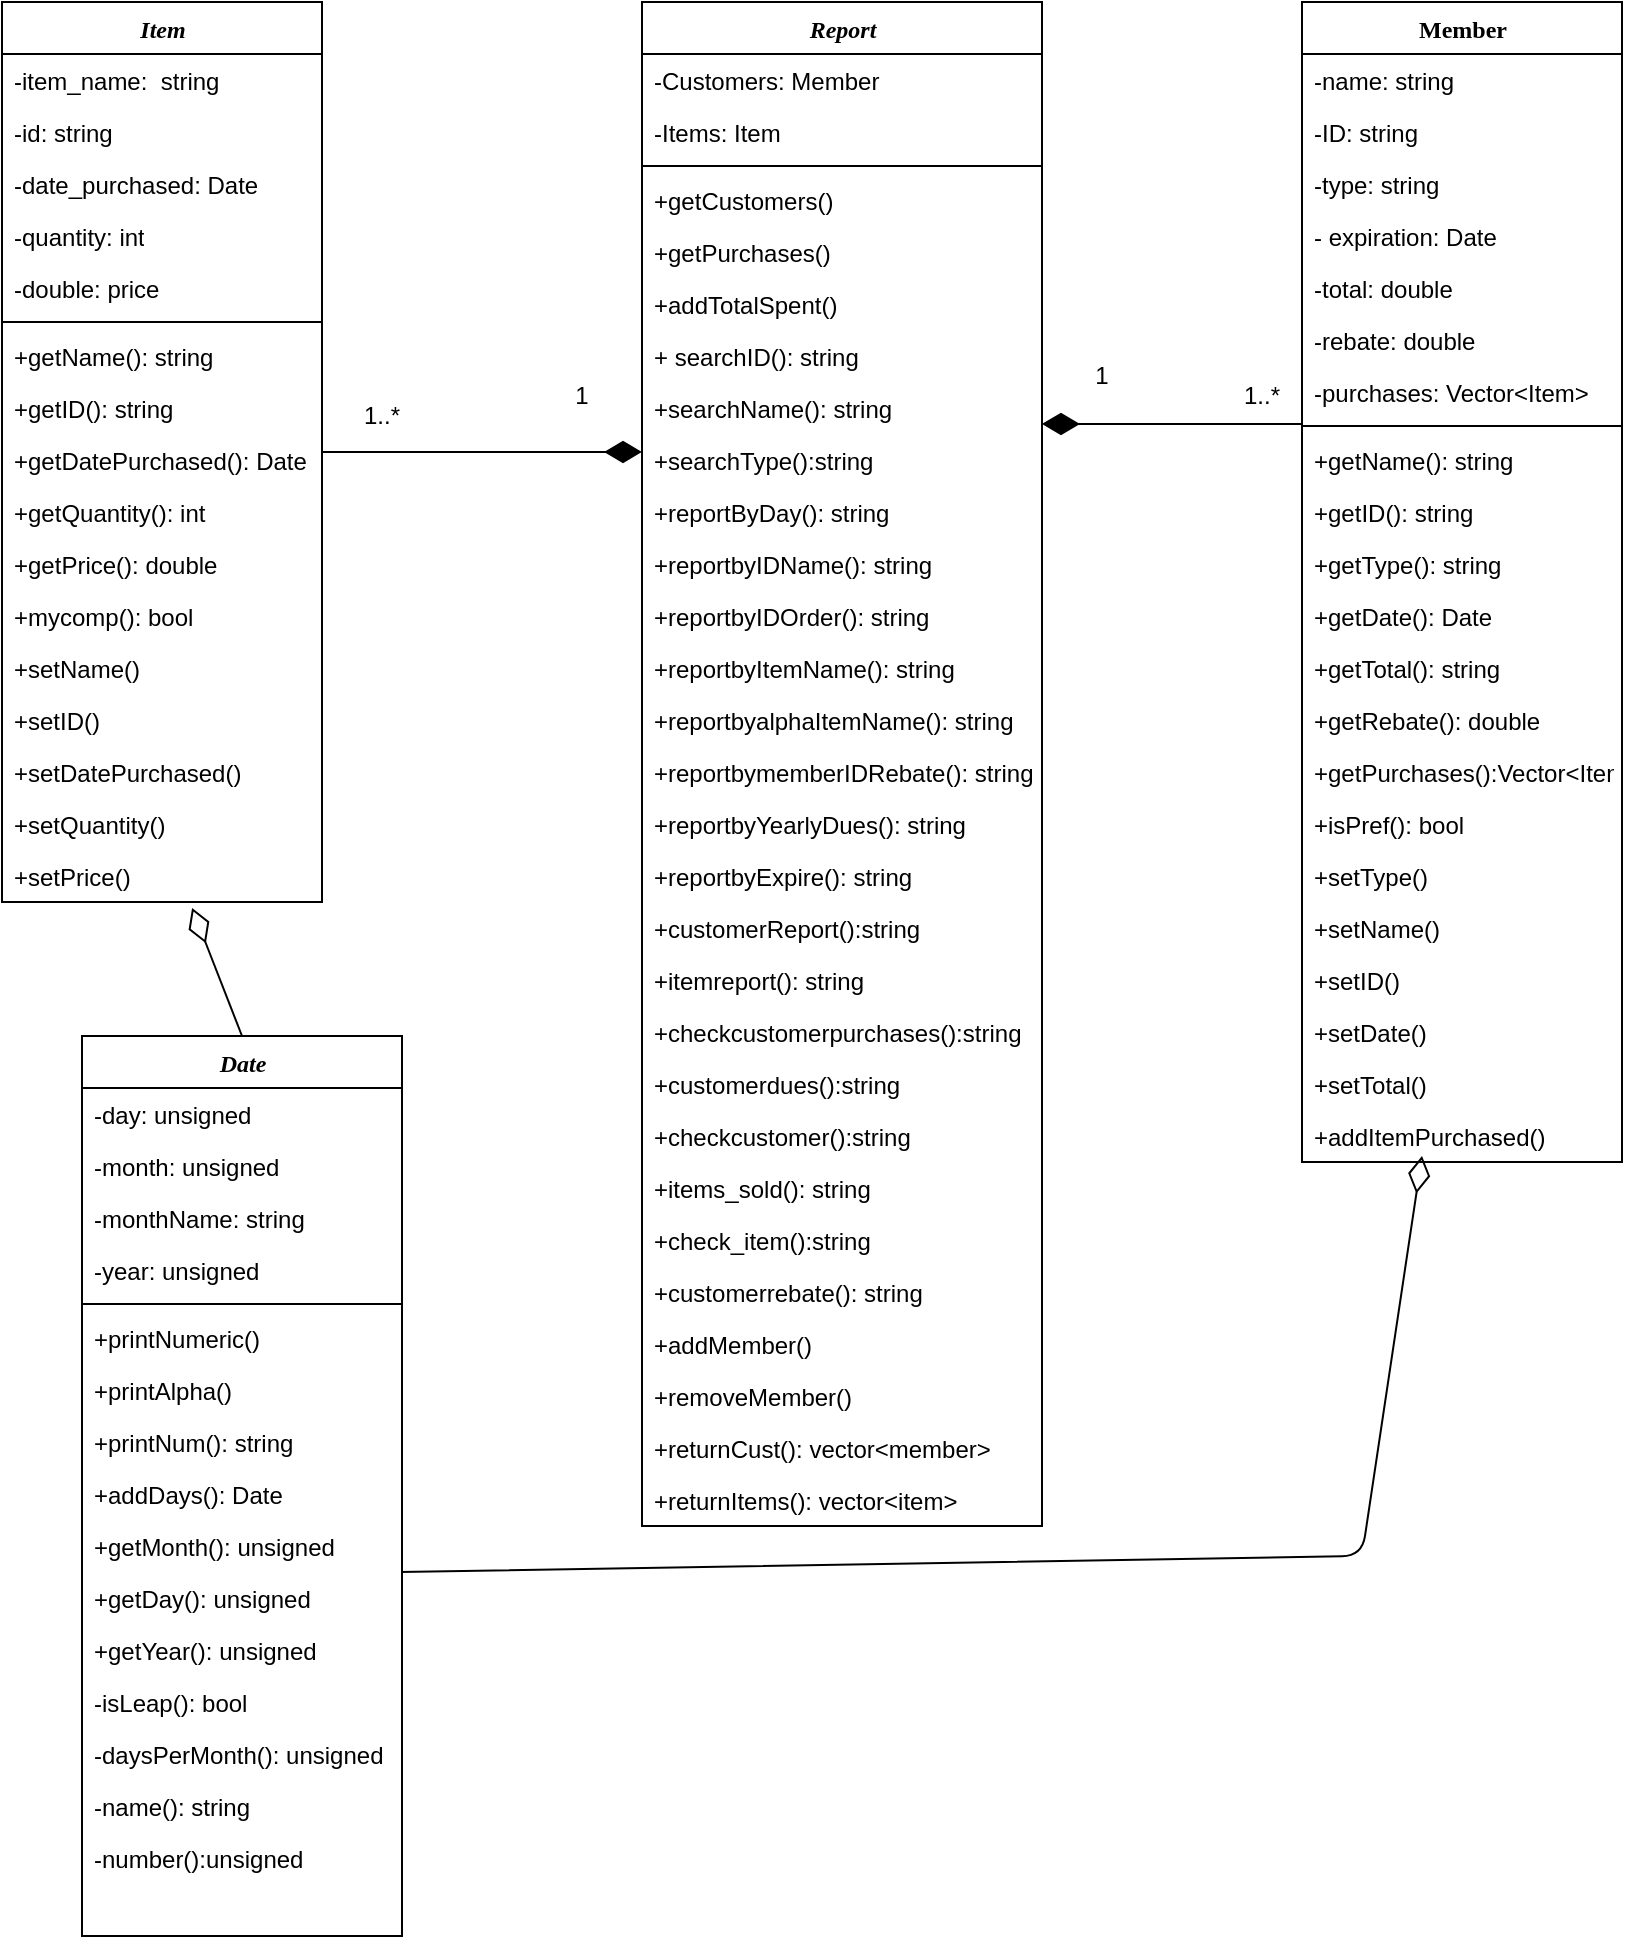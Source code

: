 <mxfile version="12.1.3" type="github" pages="1">
  <diagram name="Page-1" id="9f46799a-70d6-7492-0946-bef42562c5a5">
    <mxGraphModel dx="1024" dy="561" grid="1" gridSize="10" guides="1" tooltips="1" connect="1" arrows="1" fold="1" page="1" pageScale="1" pageWidth="1100" pageHeight="850" background="#ffffff" math="0" shadow="0">
      <root>
        <mxCell id="0"/>
        <mxCell id="1" parent="0"/>
        <mxCell id="78961159f06e98e8-17" value="&lt;i&gt;Item&lt;/i&gt;" style="swimlane;html=1;fontStyle=1;align=center;verticalAlign=top;childLayout=stackLayout;horizontal=1;startSize=26;horizontalStack=0;resizeParent=1;resizeLast=0;collapsible=1;marginBottom=0;swimlaneFillColor=#ffffff;rounded=0;shadow=0;comic=0;labelBackgroundColor=none;strokeColor=#000000;strokeWidth=1;fillColor=none;fontFamily=Verdana;fontSize=12;fontColor=#000000;" parent="1" vertex="1">
          <mxGeometry x="90" y="83" width="160" height="450" as="geometry"/>
        </mxCell>
        <mxCell id="78961159f06e98e8-21" value="-item_name:&amp;nbsp; string" style="text;html=1;strokeColor=none;fillColor=none;align=left;verticalAlign=top;spacingLeft=4;spacingRight=4;whiteSpace=wrap;overflow=hidden;rotatable=0;points=[[0,0.5],[1,0.5]];portConstraint=eastwest;" parent="78961159f06e98e8-17" vertex="1">
          <mxGeometry y="26" width="160" height="26" as="geometry"/>
        </mxCell>
        <mxCell id="78961159f06e98e8-23" value="-id: string" style="text;html=1;strokeColor=none;fillColor=none;align=left;verticalAlign=top;spacingLeft=4;spacingRight=4;whiteSpace=wrap;overflow=hidden;rotatable=0;points=[[0,0.5],[1,0.5]];portConstraint=eastwest;" parent="78961159f06e98e8-17" vertex="1">
          <mxGeometry y="52" width="160" height="26" as="geometry"/>
        </mxCell>
        <mxCell id="78961159f06e98e8-25" value="-date_purchased: Date" style="text;html=1;strokeColor=none;fillColor=none;align=left;verticalAlign=top;spacingLeft=4;spacingRight=4;whiteSpace=wrap;overflow=hidden;rotatable=0;points=[[0,0.5],[1,0.5]];portConstraint=eastwest;" parent="78961159f06e98e8-17" vertex="1">
          <mxGeometry y="78" width="160" height="26" as="geometry"/>
        </mxCell>
        <mxCell id="78961159f06e98e8-26" value="-quantity: int" style="text;html=1;strokeColor=none;fillColor=none;align=left;verticalAlign=top;spacingLeft=4;spacingRight=4;whiteSpace=wrap;overflow=hidden;rotatable=0;points=[[0,0.5],[1,0.5]];portConstraint=eastwest;" parent="78961159f06e98e8-17" vertex="1">
          <mxGeometry y="104" width="160" height="26" as="geometry"/>
        </mxCell>
        <mxCell id="78961159f06e98e8-24" value="-double: price" style="text;html=1;strokeColor=none;fillColor=none;align=left;verticalAlign=top;spacingLeft=4;spacingRight=4;whiteSpace=wrap;overflow=hidden;rotatable=0;points=[[0,0.5],[1,0.5]];portConstraint=eastwest;" parent="78961159f06e98e8-17" vertex="1">
          <mxGeometry y="130" width="160" height="26" as="geometry"/>
        </mxCell>
        <mxCell id="78961159f06e98e8-19" value="" style="line;html=1;strokeWidth=1;fillColor=none;align=left;verticalAlign=middle;spacingTop=-1;spacingLeft=3;spacingRight=3;rotatable=0;labelPosition=right;points=[];portConstraint=eastwest;" parent="78961159f06e98e8-17" vertex="1">
          <mxGeometry y="156" width="160" height="8" as="geometry"/>
        </mxCell>
        <mxCell id="78961159f06e98e8-20" value="+getName(): string" style="text;html=1;strokeColor=none;fillColor=none;align=left;verticalAlign=top;spacingLeft=4;spacingRight=4;whiteSpace=wrap;overflow=hidden;rotatable=0;points=[[0,0.5],[1,0.5]];portConstraint=eastwest;" parent="78961159f06e98e8-17" vertex="1">
          <mxGeometry y="164" width="160" height="26" as="geometry"/>
        </mxCell>
        <mxCell id="78961159f06e98e8-27" value="+getID(): string" style="text;html=1;strokeColor=none;fillColor=none;align=left;verticalAlign=top;spacingLeft=4;spacingRight=4;whiteSpace=wrap;overflow=hidden;rotatable=0;points=[[0,0.5],[1,0.5]];portConstraint=eastwest;" parent="78961159f06e98e8-17" vertex="1">
          <mxGeometry y="190" width="160" height="26" as="geometry"/>
        </mxCell>
        <mxCell id="Qsq06w-KKJfv5tR3ozOW-25" value="+getDatePurchased(): Date" style="text;html=1;strokeColor=none;fillColor=none;align=left;verticalAlign=top;spacingLeft=4;spacingRight=4;whiteSpace=wrap;overflow=hidden;rotatable=0;points=[[0,0.5],[1,0.5]];portConstraint=eastwest;" vertex="1" parent="78961159f06e98e8-17">
          <mxGeometry y="216" width="160" height="26" as="geometry"/>
        </mxCell>
        <mxCell id="Qsq06w-KKJfv5tR3ozOW-26" value="+getQuantity(): int" style="text;html=1;strokeColor=none;fillColor=none;align=left;verticalAlign=top;spacingLeft=4;spacingRight=4;whiteSpace=wrap;overflow=hidden;rotatable=0;points=[[0,0.5],[1,0.5]];portConstraint=eastwest;" vertex="1" parent="78961159f06e98e8-17">
          <mxGeometry y="242" width="160" height="26" as="geometry"/>
        </mxCell>
        <mxCell id="Qsq06w-KKJfv5tR3ozOW-27" value="+getPrice(): double" style="text;html=1;strokeColor=none;fillColor=none;align=left;verticalAlign=top;spacingLeft=4;spacingRight=4;whiteSpace=wrap;overflow=hidden;rotatable=0;points=[[0,0.5],[1,0.5]];portConstraint=eastwest;" vertex="1" parent="78961159f06e98e8-17">
          <mxGeometry y="268" width="160" height="26" as="geometry"/>
        </mxCell>
        <mxCell id="Qsq06w-KKJfv5tR3ozOW-28" value="+mycomp(): bool" style="text;html=1;strokeColor=none;fillColor=none;align=left;verticalAlign=top;spacingLeft=4;spacingRight=4;whiteSpace=wrap;overflow=hidden;rotatable=0;points=[[0,0.5],[1,0.5]];portConstraint=eastwest;" vertex="1" parent="78961159f06e98e8-17">
          <mxGeometry y="294" width="160" height="26" as="geometry"/>
        </mxCell>
        <mxCell id="Qsq06w-KKJfv5tR3ozOW-29" value="+setName()" style="text;html=1;strokeColor=none;fillColor=none;align=left;verticalAlign=top;spacingLeft=4;spacingRight=4;whiteSpace=wrap;overflow=hidden;rotatable=0;points=[[0,0.5],[1,0.5]];portConstraint=eastwest;" vertex="1" parent="78961159f06e98e8-17">
          <mxGeometry y="320" width="160" height="26" as="geometry"/>
        </mxCell>
        <mxCell id="Qsq06w-KKJfv5tR3ozOW-30" value="+setID()" style="text;html=1;strokeColor=none;fillColor=none;align=left;verticalAlign=top;spacingLeft=4;spacingRight=4;whiteSpace=wrap;overflow=hidden;rotatable=0;points=[[0,0.5],[1,0.5]];portConstraint=eastwest;" vertex="1" parent="78961159f06e98e8-17">
          <mxGeometry y="346" width="160" height="26" as="geometry"/>
        </mxCell>
        <mxCell id="Qsq06w-KKJfv5tR3ozOW-31" value="+setDatePurchased()" style="text;html=1;strokeColor=none;fillColor=none;align=left;verticalAlign=top;spacingLeft=4;spacingRight=4;whiteSpace=wrap;overflow=hidden;rotatable=0;points=[[0,0.5],[1,0.5]];portConstraint=eastwest;" vertex="1" parent="78961159f06e98e8-17">
          <mxGeometry y="372" width="160" height="26" as="geometry"/>
        </mxCell>
        <mxCell id="Qsq06w-KKJfv5tR3ozOW-32" value="+setQuantity()" style="text;html=1;strokeColor=none;fillColor=none;align=left;verticalAlign=top;spacingLeft=4;spacingRight=4;whiteSpace=wrap;overflow=hidden;rotatable=0;points=[[0,0.5],[1,0.5]];portConstraint=eastwest;" vertex="1" parent="78961159f06e98e8-17">
          <mxGeometry y="398" width="160" height="26" as="geometry"/>
        </mxCell>
        <mxCell id="Qsq06w-KKJfv5tR3ozOW-33" value="+setPrice()" style="text;html=1;strokeColor=none;fillColor=none;align=left;verticalAlign=top;spacingLeft=4;spacingRight=4;whiteSpace=wrap;overflow=hidden;rotatable=0;points=[[0,0.5],[1,0.5]];portConstraint=eastwest;" vertex="1" parent="78961159f06e98e8-17">
          <mxGeometry y="424" width="160" height="26" as="geometry"/>
        </mxCell>
        <mxCell id="78961159f06e98e8-30" value="&lt;i&gt;Report&lt;/i&gt;" style="swimlane;html=1;fontStyle=1;align=center;verticalAlign=top;childLayout=stackLayout;horizontal=1;startSize=26;horizontalStack=0;resizeParent=1;resizeLast=0;collapsible=1;marginBottom=0;swimlaneFillColor=#ffffff;rounded=0;shadow=0;comic=0;labelBackgroundColor=none;strokeColor=#000000;strokeWidth=1;fillColor=none;fontFamily=Verdana;fontSize=12;fontColor=#000000;" parent="1" vertex="1">
          <mxGeometry x="410" y="83" width="200" height="762" as="geometry"/>
        </mxCell>
        <mxCell id="78961159f06e98e8-31" value="-Customers: Member" style="text;html=1;strokeColor=none;fillColor=none;align=left;verticalAlign=top;spacingLeft=4;spacingRight=4;whiteSpace=wrap;overflow=hidden;rotatable=0;points=[[0,0.5],[1,0.5]];portConstraint=eastwest;" parent="78961159f06e98e8-30" vertex="1">
          <mxGeometry y="26" width="200" height="26" as="geometry"/>
        </mxCell>
        <mxCell id="78961159f06e98e8-32" value="-Items: Item" style="text;html=1;strokeColor=none;fillColor=none;align=left;verticalAlign=top;spacingLeft=4;spacingRight=4;whiteSpace=wrap;overflow=hidden;rotatable=0;points=[[0,0.5],[1,0.5]];portConstraint=eastwest;" parent="78961159f06e98e8-30" vertex="1">
          <mxGeometry y="52" width="200" height="26" as="geometry"/>
        </mxCell>
        <mxCell id="78961159f06e98e8-38" value="" style="line;html=1;strokeWidth=1;fillColor=none;align=left;verticalAlign=middle;spacingTop=-1;spacingLeft=3;spacingRight=3;rotatable=0;labelPosition=right;points=[];portConstraint=eastwest;" parent="78961159f06e98e8-30" vertex="1">
          <mxGeometry y="78" width="200" height="8" as="geometry"/>
        </mxCell>
        <mxCell id="78961159f06e98e8-34" value="+getCustomers()" style="text;html=1;strokeColor=none;fillColor=none;align=left;verticalAlign=top;spacingLeft=4;spacingRight=4;whiteSpace=wrap;overflow=hidden;rotatable=0;points=[[0,0.5],[1,0.5]];portConstraint=eastwest;" parent="78961159f06e98e8-30" vertex="1">
          <mxGeometry y="86" width="200" height="26" as="geometry"/>
        </mxCell>
        <mxCell id="78961159f06e98e8-36" value="+getPurchases()" style="text;html=1;strokeColor=none;fillColor=none;align=left;verticalAlign=top;spacingLeft=4;spacingRight=4;whiteSpace=wrap;overflow=hidden;rotatable=0;points=[[0,0.5],[1,0.5]];portConstraint=eastwest;" parent="78961159f06e98e8-30" vertex="1">
          <mxGeometry y="112" width="200" height="26" as="geometry"/>
        </mxCell>
        <mxCell id="78961159f06e98e8-37" value="+addTotalSpent()" style="text;html=1;strokeColor=none;fillColor=none;align=left;verticalAlign=top;spacingLeft=4;spacingRight=4;whiteSpace=wrap;overflow=hidden;rotatable=0;points=[[0,0.5],[1,0.5]];portConstraint=eastwest;" parent="78961159f06e98e8-30" vertex="1">
          <mxGeometry y="138" width="200" height="26" as="geometry"/>
        </mxCell>
        <mxCell id="78961159f06e98e8-33" value="+ searchID(): string" style="text;html=1;strokeColor=none;fillColor=none;align=left;verticalAlign=top;spacingLeft=4;spacingRight=4;whiteSpace=wrap;overflow=hidden;rotatable=0;points=[[0,0.5],[1,0.5]];portConstraint=eastwest;" parent="78961159f06e98e8-30" vertex="1">
          <mxGeometry y="164" width="200" height="26" as="geometry"/>
        </mxCell>
        <mxCell id="78961159f06e98e8-39" value="+searchName(): string" style="text;html=1;strokeColor=none;fillColor=none;align=left;verticalAlign=top;spacingLeft=4;spacingRight=4;whiteSpace=wrap;overflow=hidden;rotatable=0;points=[[0,0.5],[1,0.5]];portConstraint=eastwest;" parent="78961159f06e98e8-30" vertex="1">
          <mxGeometry y="190" width="200" height="26" as="geometry"/>
        </mxCell>
        <mxCell id="78961159f06e98e8-40" value="+searchType():string" style="text;html=1;strokeColor=none;fillColor=none;align=left;verticalAlign=top;spacingLeft=4;spacingRight=4;whiteSpace=wrap;overflow=hidden;rotatable=0;points=[[0,0.5],[1,0.5]];portConstraint=eastwest;" parent="78961159f06e98e8-30" vertex="1">
          <mxGeometry y="216" width="200" height="26" as="geometry"/>
        </mxCell>
        <mxCell id="78961159f06e98e8-42" value="+reportByDay(): string" style="text;html=1;strokeColor=none;fillColor=none;align=left;verticalAlign=top;spacingLeft=4;spacingRight=4;whiteSpace=wrap;overflow=hidden;rotatable=0;points=[[0,0.5],[1,0.5]];portConstraint=eastwest;" parent="78961159f06e98e8-30" vertex="1">
          <mxGeometry y="242" width="200" height="26" as="geometry"/>
        </mxCell>
        <mxCell id="Qsq06w-KKJfv5tR3ozOW-5" value="+reportbyIDName(): string" style="text;html=1;strokeColor=none;fillColor=none;align=left;verticalAlign=top;spacingLeft=4;spacingRight=4;whiteSpace=wrap;overflow=hidden;rotatable=0;points=[[0,0.5],[1,0.5]];portConstraint=eastwest;" vertex="1" parent="78961159f06e98e8-30">
          <mxGeometry y="268" width="200" height="26" as="geometry"/>
        </mxCell>
        <mxCell id="Qsq06w-KKJfv5tR3ozOW-6" value="+reportbyIDOrder(): string" style="text;html=1;strokeColor=none;fillColor=none;align=left;verticalAlign=top;spacingLeft=4;spacingRight=4;whiteSpace=wrap;overflow=hidden;rotatable=0;points=[[0,0.5],[1,0.5]];portConstraint=eastwest;" vertex="1" parent="78961159f06e98e8-30">
          <mxGeometry y="294" width="200" height="26" as="geometry"/>
        </mxCell>
        <mxCell id="Qsq06w-KKJfv5tR3ozOW-7" value="+reportbyItemName(): string" style="text;html=1;strokeColor=none;fillColor=none;align=left;verticalAlign=top;spacingLeft=4;spacingRight=4;whiteSpace=wrap;overflow=hidden;rotatable=0;points=[[0,0.5],[1,0.5]];portConstraint=eastwest;" vertex="1" parent="78961159f06e98e8-30">
          <mxGeometry y="320" width="200" height="26" as="geometry"/>
        </mxCell>
        <mxCell id="Qsq06w-KKJfv5tR3ozOW-8" value="&lt;div&gt;+reportbyalphaItemName(): string&lt;/div&gt;&lt;div&gt;&lt;br&gt;&lt;/div&gt;" style="text;html=1;strokeColor=none;fillColor=none;align=left;verticalAlign=top;spacingLeft=4;spacingRight=4;whiteSpace=wrap;overflow=hidden;rotatable=0;points=[[0,0.5],[1,0.5]];portConstraint=eastwest;" vertex="1" parent="78961159f06e98e8-30">
          <mxGeometry y="346" width="200" height="26" as="geometry"/>
        </mxCell>
        <mxCell id="Qsq06w-KKJfv5tR3ozOW-10" value="+reportbymemberIDRebate(): string" style="text;html=1;strokeColor=none;fillColor=none;align=left;verticalAlign=top;spacingLeft=4;spacingRight=4;whiteSpace=wrap;overflow=hidden;rotatable=0;points=[[0,0.5],[1,0.5]];portConstraint=eastwest;" vertex="1" parent="78961159f06e98e8-30">
          <mxGeometry y="372" width="200" height="26" as="geometry"/>
        </mxCell>
        <mxCell id="Qsq06w-KKJfv5tR3ozOW-11" value="+reportbyYearlyDues(): string" style="text;html=1;strokeColor=none;fillColor=none;align=left;verticalAlign=top;spacingLeft=4;spacingRight=4;whiteSpace=wrap;overflow=hidden;rotatable=0;points=[[0,0.5],[1,0.5]];portConstraint=eastwest;" vertex="1" parent="78961159f06e98e8-30">
          <mxGeometry y="398" width="200" height="26" as="geometry"/>
        </mxCell>
        <mxCell id="Qsq06w-KKJfv5tR3ozOW-12" value="&lt;div&gt;+reportbyExpire(): string&lt;/div&gt;" style="text;html=1;strokeColor=none;fillColor=none;align=left;verticalAlign=top;spacingLeft=4;spacingRight=4;whiteSpace=wrap;overflow=hidden;rotatable=0;points=[[0,0.5],[1,0.5]];portConstraint=eastwest;" vertex="1" parent="78961159f06e98e8-30">
          <mxGeometry y="424" width="200" height="26" as="geometry"/>
        </mxCell>
        <mxCell id="Qsq06w-KKJfv5tR3ozOW-13" value="+customerReport():string" style="text;html=1;strokeColor=none;fillColor=none;align=left;verticalAlign=top;spacingLeft=4;spacingRight=4;whiteSpace=wrap;overflow=hidden;rotatable=0;points=[[0,0.5],[1,0.5]];portConstraint=eastwest;" vertex="1" parent="78961159f06e98e8-30">
          <mxGeometry y="450" width="200" height="26" as="geometry"/>
        </mxCell>
        <mxCell id="Qsq06w-KKJfv5tR3ozOW-14" value="+itemreport(): string" style="text;html=1;strokeColor=none;fillColor=none;align=left;verticalAlign=top;spacingLeft=4;spacingRight=4;whiteSpace=wrap;overflow=hidden;rotatable=0;points=[[0,0.5],[1,0.5]];portConstraint=eastwest;" vertex="1" parent="78961159f06e98e8-30">
          <mxGeometry y="476" width="200" height="26" as="geometry"/>
        </mxCell>
        <mxCell id="Qsq06w-KKJfv5tR3ozOW-15" value="+checkcustomerpurchases():string" style="text;html=1;strokeColor=none;fillColor=none;align=left;verticalAlign=top;spacingLeft=4;spacingRight=4;whiteSpace=wrap;overflow=hidden;rotatable=0;points=[[0,0.5],[1,0.5]];portConstraint=eastwest;" vertex="1" parent="78961159f06e98e8-30">
          <mxGeometry y="502" width="200" height="26" as="geometry"/>
        </mxCell>
        <mxCell id="Qsq06w-KKJfv5tR3ozOW-16" value="+customerdues():string" style="text;html=1;strokeColor=none;fillColor=none;align=left;verticalAlign=top;spacingLeft=4;spacingRight=4;whiteSpace=wrap;overflow=hidden;rotatable=0;points=[[0,0.5],[1,0.5]];portConstraint=eastwest;" vertex="1" parent="78961159f06e98e8-30">
          <mxGeometry y="528" width="200" height="26" as="geometry"/>
        </mxCell>
        <mxCell id="Qsq06w-KKJfv5tR3ozOW-17" value="+checkcustomer():string" style="text;html=1;strokeColor=none;fillColor=none;align=left;verticalAlign=top;spacingLeft=4;spacingRight=4;whiteSpace=wrap;overflow=hidden;rotatable=0;points=[[0,0.5],[1,0.5]];portConstraint=eastwest;" vertex="1" parent="78961159f06e98e8-30">
          <mxGeometry y="554" width="200" height="26" as="geometry"/>
        </mxCell>
        <mxCell id="Qsq06w-KKJfv5tR3ozOW-18" value="&lt;div&gt;+items_sold(): string&lt;/div&gt;" style="text;html=1;strokeColor=none;fillColor=none;align=left;verticalAlign=top;spacingLeft=4;spacingRight=4;whiteSpace=wrap;overflow=hidden;rotatable=0;points=[[0,0.5],[1,0.5]];portConstraint=eastwest;" vertex="1" parent="78961159f06e98e8-30">
          <mxGeometry y="580" width="200" height="26" as="geometry"/>
        </mxCell>
        <mxCell id="Qsq06w-KKJfv5tR3ozOW-19" value="+check_item():string" style="text;html=1;strokeColor=none;fillColor=none;align=left;verticalAlign=top;spacingLeft=4;spacingRight=4;whiteSpace=wrap;overflow=hidden;rotatable=0;points=[[0,0.5],[1,0.5]];portConstraint=eastwest;" vertex="1" parent="78961159f06e98e8-30">
          <mxGeometry y="606" width="200" height="26" as="geometry"/>
        </mxCell>
        <mxCell id="Qsq06w-KKJfv5tR3ozOW-20" value="+customerrebate(): string" style="text;html=1;strokeColor=none;fillColor=none;align=left;verticalAlign=top;spacingLeft=4;spacingRight=4;whiteSpace=wrap;overflow=hidden;rotatable=0;points=[[0,0.5],[1,0.5]];portConstraint=eastwest;" vertex="1" parent="78961159f06e98e8-30">
          <mxGeometry y="632" width="200" height="26" as="geometry"/>
        </mxCell>
        <mxCell id="Qsq06w-KKJfv5tR3ozOW-21" value="+addMember()" style="text;html=1;strokeColor=none;fillColor=none;align=left;verticalAlign=top;spacingLeft=4;spacingRight=4;whiteSpace=wrap;overflow=hidden;rotatable=0;points=[[0,0.5],[1,0.5]];portConstraint=eastwest;" vertex="1" parent="78961159f06e98e8-30">
          <mxGeometry y="658" width="200" height="26" as="geometry"/>
        </mxCell>
        <mxCell id="Qsq06w-KKJfv5tR3ozOW-22" value="+removeMember()" style="text;html=1;strokeColor=none;fillColor=none;align=left;verticalAlign=top;spacingLeft=4;spacingRight=4;whiteSpace=wrap;overflow=hidden;rotatable=0;points=[[0,0.5],[1,0.5]];portConstraint=eastwest;" vertex="1" parent="78961159f06e98e8-30">
          <mxGeometry y="684" width="200" height="26" as="geometry"/>
        </mxCell>
        <mxCell id="Qsq06w-KKJfv5tR3ozOW-23" value="+returnCust(): vector&amp;lt;member&amp;gt;" style="text;html=1;strokeColor=none;fillColor=none;align=left;verticalAlign=top;spacingLeft=4;spacingRight=4;whiteSpace=wrap;overflow=hidden;rotatable=0;points=[[0,0.5],[1,0.5]];portConstraint=eastwest;" vertex="1" parent="78961159f06e98e8-30">
          <mxGeometry y="710" width="200" height="26" as="geometry"/>
        </mxCell>
        <mxCell id="Qsq06w-KKJfv5tR3ozOW-24" value="+returnItems(): vector&amp;lt;item&amp;gt;" style="text;html=1;strokeColor=none;fillColor=none;align=left;verticalAlign=top;spacingLeft=4;spacingRight=4;whiteSpace=wrap;overflow=hidden;rotatable=0;points=[[0,0.5],[1,0.5]];portConstraint=eastwest;" vertex="1" parent="78961159f06e98e8-30">
          <mxGeometry y="736" width="200" height="26" as="geometry"/>
        </mxCell>
        <mxCell id="78961159f06e98e8-43" value="Member" style="swimlane;html=1;fontStyle=1;align=center;verticalAlign=top;childLayout=stackLayout;horizontal=1;startSize=26;horizontalStack=0;resizeParent=1;resizeLast=0;collapsible=1;marginBottom=0;swimlaneFillColor=#ffffff;rounded=0;shadow=0;comic=0;labelBackgroundColor=none;strokeColor=#000000;strokeWidth=1;fillColor=none;fontFamily=Verdana;fontSize=12;fontColor=#000000;" parent="1" vertex="1">
          <mxGeometry x="740" y="83" width="160" height="580" as="geometry"/>
        </mxCell>
        <mxCell id="78961159f06e98e8-44" value="-name: string" style="text;html=1;strokeColor=none;fillColor=none;align=left;verticalAlign=top;spacingLeft=4;spacingRight=4;whiteSpace=wrap;overflow=hidden;rotatable=0;points=[[0,0.5],[1,0.5]];portConstraint=eastwest;" parent="78961159f06e98e8-43" vertex="1">
          <mxGeometry y="26" width="160" height="26" as="geometry"/>
        </mxCell>
        <mxCell id="78961159f06e98e8-45" value="-ID: string" style="text;html=1;strokeColor=none;fillColor=none;align=left;verticalAlign=top;spacingLeft=4;spacingRight=4;whiteSpace=wrap;overflow=hidden;rotatable=0;points=[[0,0.5],[1,0.5]];portConstraint=eastwest;" parent="78961159f06e98e8-43" vertex="1">
          <mxGeometry y="52" width="160" height="26" as="geometry"/>
        </mxCell>
        <mxCell id="78961159f06e98e8-49" value="-type: string" style="text;html=1;strokeColor=none;fillColor=none;align=left;verticalAlign=top;spacingLeft=4;spacingRight=4;whiteSpace=wrap;overflow=hidden;rotatable=0;points=[[0,0.5],[1,0.5]];portConstraint=eastwest;" parent="78961159f06e98e8-43" vertex="1">
          <mxGeometry y="78" width="160" height="26" as="geometry"/>
        </mxCell>
        <mxCell id="78961159f06e98e8-50" value="- expiration: Date" style="text;html=1;strokeColor=none;fillColor=none;align=left;verticalAlign=top;spacingLeft=4;spacingRight=4;whiteSpace=wrap;overflow=hidden;rotatable=0;points=[[0,0.5],[1,0.5]];portConstraint=eastwest;" parent="78961159f06e98e8-43" vertex="1">
          <mxGeometry y="104" width="160" height="26" as="geometry"/>
        </mxCell>
        <mxCell id="Qsq06w-KKJfv5tR3ozOW-34" value="-total: double" style="text;html=1;strokeColor=none;fillColor=none;align=left;verticalAlign=top;spacingLeft=4;spacingRight=4;whiteSpace=wrap;overflow=hidden;rotatable=0;points=[[0,0.5],[1,0.5]];portConstraint=eastwest;" vertex="1" parent="78961159f06e98e8-43">
          <mxGeometry y="130" width="160" height="26" as="geometry"/>
        </mxCell>
        <mxCell id="Qsq06w-KKJfv5tR3ozOW-35" value="-rebate: double" style="text;html=1;strokeColor=none;fillColor=none;align=left;verticalAlign=top;spacingLeft=4;spacingRight=4;whiteSpace=wrap;overflow=hidden;rotatable=0;points=[[0,0.5],[1,0.5]];portConstraint=eastwest;" vertex="1" parent="78961159f06e98e8-43">
          <mxGeometry y="156" width="160" height="26" as="geometry"/>
        </mxCell>
        <mxCell id="Qsq06w-KKJfv5tR3ozOW-36" value="-purchases: Vector&amp;lt;Item&amp;gt;" style="text;html=1;strokeColor=none;fillColor=none;align=left;verticalAlign=top;spacingLeft=4;spacingRight=4;whiteSpace=wrap;overflow=hidden;rotatable=0;points=[[0,0.5],[1,0.5]];portConstraint=eastwest;" vertex="1" parent="78961159f06e98e8-43">
          <mxGeometry y="182" width="160" height="26" as="geometry"/>
        </mxCell>
        <mxCell id="78961159f06e98e8-51" value="" style="line;html=1;strokeWidth=1;fillColor=none;align=left;verticalAlign=middle;spacingTop=-1;spacingLeft=3;spacingRight=3;rotatable=0;labelPosition=right;points=[];portConstraint=eastwest;" parent="78961159f06e98e8-43" vertex="1">
          <mxGeometry y="208" width="160" height="8" as="geometry"/>
        </mxCell>
        <mxCell id="78961159f06e98e8-52" value="+getName(): string" style="text;html=1;strokeColor=none;fillColor=none;align=left;verticalAlign=top;spacingLeft=4;spacingRight=4;whiteSpace=wrap;overflow=hidden;rotatable=0;points=[[0,0.5],[1,0.5]];portConstraint=eastwest;" parent="78961159f06e98e8-43" vertex="1">
          <mxGeometry y="216" width="160" height="26" as="geometry"/>
        </mxCell>
        <mxCell id="78961159f06e98e8-53" value="+getID(): string" style="text;html=1;strokeColor=none;fillColor=none;align=left;verticalAlign=top;spacingLeft=4;spacingRight=4;whiteSpace=wrap;overflow=hidden;rotatable=0;points=[[0,0.5],[1,0.5]];portConstraint=eastwest;" parent="78961159f06e98e8-43" vertex="1">
          <mxGeometry y="242" width="160" height="26" as="geometry"/>
        </mxCell>
        <mxCell id="Qsq06w-KKJfv5tR3ozOW-37" value="+getType(): string" style="text;html=1;strokeColor=none;fillColor=none;align=left;verticalAlign=top;spacingLeft=4;spacingRight=4;whiteSpace=wrap;overflow=hidden;rotatable=0;points=[[0,0.5],[1,0.5]];portConstraint=eastwest;" vertex="1" parent="78961159f06e98e8-43">
          <mxGeometry y="268" width="160" height="26" as="geometry"/>
        </mxCell>
        <mxCell id="Qsq06w-KKJfv5tR3ozOW-38" value="+getDate(): Date" style="text;html=1;strokeColor=none;fillColor=none;align=left;verticalAlign=top;spacingLeft=4;spacingRight=4;whiteSpace=wrap;overflow=hidden;rotatable=0;points=[[0,0.5],[1,0.5]];portConstraint=eastwest;" vertex="1" parent="78961159f06e98e8-43">
          <mxGeometry y="294" width="160" height="26" as="geometry"/>
        </mxCell>
        <mxCell id="Qsq06w-KKJfv5tR3ozOW-39" value="+getTotal(): string" style="text;html=1;strokeColor=none;fillColor=none;align=left;verticalAlign=top;spacingLeft=4;spacingRight=4;whiteSpace=wrap;overflow=hidden;rotatable=0;points=[[0,0.5],[1,0.5]];portConstraint=eastwest;" vertex="1" parent="78961159f06e98e8-43">
          <mxGeometry y="320" width="160" height="26" as="geometry"/>
        </mxCell>
        <mxCell id="Qsq06w-KKJfv5tR3ozOW-40" value="+getRebate(): double" style="text;html=1;strokeColor=none;fillColor=none;align=left;verticalAlign=top;spacingLeft=4;spacingRight=4;whiteSpace=wrap;overflow=hidden;rotatable=0;points=[[0,0.5],[1,0.5]];portConstraint=eastwest;" vertex="1" parent="78961159f06e98e8-43">
          <mxGeometry y="346" width="160" height="26" as="geometry"/>
        </mxCell>
        <mxCell id="Qsq06w-KKJfv5tR3ozOW-41" value="+getPurchases():Vector&amp;lt;Item&amp;gt;" style="text;html=1;strokeColor=none;fillColor=none;align=left;verticalAlign=top;spacingLeft=4;spacingRight=4;whiteSpace=wrap;overflow=hidden;rotatable=0;points=[[0,0.5],[1,0.5]];portConstraint=eastwest;" vertex="1" parent="78961159f06e98e8-43">
          <mxGeometry y="372" width="160" height="26" as="geometry"/>
        </mxCell>
        <mxCell id="Qsq06w-KKJfv5tR3ozOW-42" value="+isPref(): bool" style="text;html=1;strokeColor=none;fillColor=none;align=left;verticalAlign=top;spacingLeft=4;spacingRight=4;whiteSpace=wrap;overflow=hidden;rotatable=0;points=[[0,0.5],[1,0.5]];portConstraint=eastwest;" vertex="1" parent="78961159f06e98e8-43">
          <mxGeometry y="398" width="160" height="26" as="geometry"/>
        </mxCell>
        <mxCell id="Qsq06w-KKJfv5tR3ozOW-43" value="+setType()" style="text;html=1;strokeColor=none;fillColor=none;align=left;verticalAlign=top;spacingLeft=4;spacingRight=4;whiteSpace=wrap;overflow=hidden;rotatable=0;points=[[0,0.5],[1,0.5]];portConstraint=eastwest;" vertex="1" parent="78961159f06e98e8-43">
          <mxGeometry y="424" width="160" height="26" as="geometry"/>
        </mxCell>
        <mxCell id="Qsq06w-KKJfv5tR3ozOW-44" value="+setName()" style="text;html=1;strokeColor=none;fillColor=none;align=left;verticalAlign=top;spacingLeft=4;spacingRight=4;whiteSpace=wrap;overflow=hidden;rotatable=0;points=[[0,0.5],[1,0.5]];portConstraint=eastwest;" vertex="1" parent="78961159f06e98e8-43">
          <mxGeometry y="450" width="160" height="26" as="geometry"/>
        </mxCell>
        <mxCell id="Qsq06w-KKJfv5tR3ozOW-45" value="+setID()" style="text;html=1;strokeColor=none;fillColor=none;align=left;verticalAlign=top;spacingLeft=4;spacingRight=4;whiteSpace=wrap;overflow=hidden;rotatable=0;points=[[0,0.5],[1,0.5]];portConstraint=eastwest;" vertex="1" parent="78961159f06e98e8-43">
          <mxGeometry y="476" width="160" height="26" as="geometry"/>
        </mxCell>
        <mxCell id="Qsq06w-KKJfv5tR3ozOW-46" value="+setDate()" style="text;html=1;strokeColor=none;fillColor=none;align=left;verticalAlign=top;spacingLeft=4;spacingRight=4;whiteSpace=wrap;overflow=hidden;rotatable=0;points=[[0,0.5],[1,0.5]];portConstraint=eastwest;" vertex="1" parent="78961159f06e98e8-43">
          <mxGeometry y="502" width="160" height="26" as="geometry"/>
        </mxCell>
        <mxCell id="Qsq06w-KKJfv5tR3ozOW-47" value="+setTotal()" style="text;html=1;strokeColor=none;fillColor=none;align=left;verticalAlign=top;spacingLeft=4;spacingRight=4;whiteSpace=wrap;overflow=hidden;rotatable=0;points=[[0,0.5],[1,0.5]];portConstraint=eastwest;" vertex="1" parent="78961159f06e98e8-43">
          <mxGeometry y="528" width="160" height="26" as="geometry"/>
        </mxCell>
        <mxCell id="Qsq06w-KKJfv5tR3ozOW-48" value="+addItemPurchased()" style="text;html=1;strokeColor=none;fillColor=none;align=left;verticalAlign=top;spacingLeft=4;spacingRight=4;whiteSpace=wrap;overflow=hidden;rotatable=0;points=[[0,0.5],[1,0.5]];portConstraint=eastwest;" vertex="1" parent="78961159f06e98e8-43">
          <mxGeometry y="554" width="160" height="26" as="geometry"/>
        </mxCell>
        <mxCell id="Qsq06w-KKJfv5tR3ozOW-75" value="" style="endArrow=diamondThin;html=1;exitX=0.994;exitY=0;exitDx=0;exitDy=0;exitPerimeter=0;endSize=16;endFill=0;" edge="1" parent="78961159f06e98e8-43" source="Qsq06w-KKJfv5tR3ozOW-66">
          <mxGeometry width="50" height="50" relative="1" as="geometry">
            <mxPoint x="10" y="627" as="sourcePoint"/>
            <mxPoint x="60" y="577" as="targetPoint"/>
            <Array as="points">
              <mxPoint x="30" y="777"/>
            </Array>
          </mxGeometry>
        </mxCell>
        <mxCell id="78961159f06e98e8-121" style="edgeStyle=elbowEdgeStyle;html=1;labelBackgroundColor=none;startFill=0;startSize=8;endArrow=diamondThin;endFill=1;endSize=16;fontFamily=Verdana;fontSize=12;elbow=vertical;" parent="1" source="78961159f06e98e8-17" target="78961159f06e98e8-30" edge="1">
          <mxGeometry relative="1" as="geometry">
            <mxPoint x="250" y="259.882" as="sourcePoint"/>
          </mxGeometry>
        </mxCell>
        <mxCell id="Qsq06w-KKJfv5tR3ozOW-4" value="" style="endArrow=diamondThin;html=1;entryX=1;entryY=-0.193;entryDx=0;entryDy=0;exitX=0;exitY=1.115;exitDx=0;exitDy=0;endSize=16;endFill=1;exitPerimeter=0;entryPerimeter=0;" edge="1" parent="1" source="Qsq06w-KKJfv5tR3ozOW-36" target="78961159f06e98e8-40">
          <mxGeometry width="50" height="50" relative="1" as="geometry">
            <mxPoint x="690" y="210" as="sourcePoint"/>
            <mxPoint x="740" y="160" as="targetPoint"/>
          </mxGeometry>
        </mxCell>
        <mxCell id="Qsq06w-KKJfv5tR3ozOW-49" value="1..*" style="text;html=1;strokeColor=none;fillColor=none;align=center;verticalAlign=middle;whiteSpace=wrap;rounded=0;" vertex="1" parent="1">
          <mxGeometry x="260" y="280" width="40" height="20" as="geometry"/>
        </mxCell>
        <mxCell id="Qsq06w-KKJfv5tR3ozOW-51" value="1..*" style="text;html=1;strokeColor=none;fillColor=none;align=center;verticalAlign=middle;whiteSpace=wrap;rounded=0;" vertex="1" parent="1">
          <mxGeometry x="700" y="270" width="40" height="20" as="geometry"/>
        </mxCell>
        <mxCell id="Qsq06w-KKJfv5tR3ozOW-53" value="1" style="text;html=1;strokeColor=none;fillColor=none;align=center;verticalAlign=middle;whiteSpace=wrap;rounded=0;" vertex="1" parent="1">
          <mxGeometry x="360" y="270" width="40" height="20" as="geometry"/>
        </mxCell>
        <mxCell id="Qsq06w-KKJfv5tR3ozOW-54" value="1" style="text;html=1;strokeColor=none;fillColor=none;align=center;verticalAlign=middle;whiteSpace=wrap;rounded=0;" vertex="1" parent="1">
          <mxGeometry x="620" y="260" width="40" height="20" as="geometry"/>
        </mxCell>
        <mxCell id="Qsq06w-KKJfv5tR3ozOW-55" value="&lt;i&gt;Date&lt;/i&gt;" style="swimlane;html=1;fontStyle=1;align=center;verticalAlign=top;childLayout=stackLayout;horizontal=1;startSize=26;horizontalStack=0;resizeParent=1;resizeLast=0;collapsible=1;marginBottom=0;swimlaneFillColor=#ffffff;rounded=0;shadow=0;comic=0;labelBackgroundColor=none;strokeColor=#000000;strokeWidth=1;fillColor=none;fontFamily=Verdana;fontSize=12;fontColor=#000000;" vertex="1" parent="1">
          <mxGeometry x="130" y="600" width="160" height="450" as="geometry"/>
        </mxCell>
        <mxCell id="Qsq06w-KKJfv5tR3ozOW-56" value="-day: unsigned" style="text;html=1;strokeColor=none;fillColor=none;align=left;verticalAlign=top;spacingLeft=4;spacingRight=4;whiteSpace=wrap;overflow=hidden;rotatable=0;points=[[0,0.5],[1,0.5]];portConstraint=eastwest;" vertex="1" parent="Qsq06w-KKJfv5tR3ozOW-55">
          <mxGeometry y="26" width="160" height="26" as="geometry"/>
        </mxCell>
        <mxCell id="Qsq06w-KKJfv5tR3ozOW-57" value="-month: unsigned" style="text;html=1;strokeColor=none;fillColor=none;align=left;verticalAlign=top;spacingLeft=4;spacingRight=4;whiteSpace=wrap;overflow=hidden;rotatable=0;points=[[0,0.5],[1,0.5]];portConstraint=eastwest;" vertex="1" parent="Qsq06w-KKJfv5tR3ozOW-55">
          <mxGeometry y="52" width="160" height="26" as="geometry"/>
        </mxCell>
        <mxCell id="Qsq06w-KKJfv5tR3ozOW-58" value="-monthName: string" style="text;html=1;strokeColor=none;fillColor=none;align=left;verticalAlign=top;spacingLeft=4;spacingRight=4;whiteSpace=wrap;overflow=hidden;rotatable=0;points=[[0,0.5],[1,0.5]];portConstraint=eastwest;" vertex="1" parent="Qsq06w-KKJfv5tR3ozOW-55">
          <mxGeometry y="78" width="160" height="26" as="geometry"/>
        </mxCell>
        <mxCell id="Qsq06w-KKJfv5tR3ozOW-59" value="-year: unsigned" style="text;html=1;strokeColor=none;fillColor=none;align=left;verticalAlign=top;spacingLeft=4;spacingRight=4;whiteSpace=wrap;overflow=hidden;rotatable=0;points=[[0,0.5],[1,0.5]];portConstraint=eastwest;" vertex="1" parent="Qsq06w-KKJfv5tR3ozOW-55">
          <mxGeometry y="104" width="160" height="26" as="geometry"/>
        </mxCell>
        <mxCell id="Qsq06w-KKJfv5tR3ozOW-61" value="" style="line;html=1;strokeWidth=1;fillColor=none;align=left;verticalAlign=middle;spacingTop=-1;spacingLeft=3;spacingRight=3;rotatable=0;labelPosition=right;points=[];portConstraint=eastwest;" vertex="1" parent="Qsq06w-KKJfv5tR3ozOW-55">
          <mxGeometry y="130" width="160" height="8" as="geometry"/>
        </mxCell>
        <mxCell id="Qsq06w-KKJfv5tR3ozOW-60" value="+printNumeric()" style="text;html=1;strokeColor=none;fillColor=none;align=left;verticalAlign=top;spacingLeft=4;spacingRight=4;whiteSpace=wrap;overflow=hidden;rotatable=0;points=[[0,0.5],[1,0.5]];portConstraint=eastwest;" vertex="1" parent="Qsq06w-KKJfv5tR3ozOW-55">
          <mxGeometry y="138" width="160" height="26" as="geometry"/>
        </mxCell>
        <mxCell id="Qsq06w-KKJfv5tR3ozOW-62" value="+printAlpha()" style="text;html=1;strokeColor=none;fillColor=none;align=left;verticalAlign=top;spacingLeft=4;spacingRight=4;whiteSpace=wrap;overflow=hidden;rotatable=0;points=[[0,0.5],[1,0.5]];portConstraint=eastwest;" vertex="1" parent="Qsq06w-KKJfv5tR3ozOW-55">
          <mxGeometry y="164" width="160" height="26" as="geometry"/>
        </mxCell>
        <mxCell id="Qsq06w-KKJfv5tR3ozOW-63" value="+printNum(): string" style="text;html=1;strokeColor=none;fillColor=none;align=left;verticalAlign=top;spacingLeft=4;spacingRight=4;whiteSpace=wrap;overflow=hidden;rotatable=0;points=[[0,0.5],[1,0.5]];portConstraint=eastwest;" vertex="1" parent="Qsq06w-KKJfv5tR3ozOW-55">
          <mxGeometry y="190" width="160" height="26" as="geometry"/>
        </mxCell>
        <mxCell id="Qsq06w-KKJfv5tR3ozOW-64" value="+addDays(): Date" style="text;html=1;strokeColor=none;fillColor=none;align=left;verticalAlign=top;spacingLeft=4;spacingRight=4;whiteSpace=wrap;overflow=hidden;rotatable=0;points=[[0,0.5],[1,0.5]];portConstraint=eastwest;" vertex="1" parent="Qsq06w-KKJfv5tR3ozOW-55">
          <mxGeometry y="216" width="160" height="26" as="geometry"/>
        </mxCell>
        <mxCell id="Qsq06w-KKJfv5tR3ozOW-65" value="+getMonth(): unsigned" style="text;html=1;strokeColor=none;fillColor=none;align=left;verticalAlign=top;spacingLeft=4;spacingRight=4;whiteSpace=wrap;overflow=hidden;rotatable=0;points=[[0,0.5],[1,0.5]];portConstraint=eastwest;" vertex="1" parent="Qsq06w-KKJfv5tR3ozOW-55">
          <mxGeometry y="242" width="160" height="26" as="geometry"/>
        </mxCell>
        <mxCell id="Qsq06w-KKJfv5tR3ozOW-66" value="+getDay(): unsigned" style="text;html=1;strokeColor=none;fillColor=none;align=left;verticalAlign=top;spacingLeft=4;spacingRight=4;whiteSpace=wrap;overflow=hidden;rotatable=0;points=[[0,0.5],[1,0.5]];portConstraint=eastwest;" vertex="1" parent="Qsq06w-KKJfv5tR3ozOW-55">
          <mxGeometry y="268" width="160" height="26" as="geometry"/>
        </mxCell>
        <mxCell id="Qsq06w-KKJfv5tR3ozOW-67" value="+getYear(): unsigned" style="text;html=1;strokeColor=none;fillColor=none;align=left;verticalAlign=top;spacingLeft=4;spacingRight=4;whiteSpace=wrap;overflow=hidden;rotatable=0;points=[[0,0.5],[1,0.5]];portConstraint=eastwest;" vertex="1" parent="Qsq06w-KKJfv5tR3ozOW-55">
          <mxGeometry y="294" width="160" height="26" as="geometry"/>
        </mxCell>
        <mxCell id="Qsq06w-KKJfv5tR3ozOW-68" value="-isLeap(): bool" style="text;html=1;strokeColor=none;fillColor=none;align=left;verticalAlign=top;spacingLeft=4;spacingRight=4;whiteSpace=wrap;overflow=hidden;rotatable=0;points=[[0,0.5],[1,0.5]];portConstraint=eastwest;" vertex="1" parent="Qsq06w-KKJfv5tR3ozOW-55">
          <mxGeometry y="320" width="160" height="26" as="geometry"/>
        </mxCell>
        <mxCell id="Qsq06w-KKJfv5tR3ozOW-69" value="-daysPerMonth(): unsigned" style="text;html=1;strokeColor=none;fillColor=none;align=left;verticalAlign=top;spacingLeft=4;spacingRight=4;whiteSpace=wrap;overflow=hidden;rotatable=0;points=[[0,0.5],[1,0.5]];portConstraint=eastwest;" vertex="1" parent="Qsq06w-KKJfv5tR3ozOW-55">
          <mxGeometry y="346" width="160" height="26" as="geometry"/>
        </mxCell>
        <mxCell id="Qsq06w-KKJfv5tR3ozOW-70" value="-name(): string" style="text;html=1;strokeColor=none;fillColor=none;align=left;verticalAlign=top;spacingLeft=4;spacingRight=4;whiteSpace=wrap;overflow=hidden;rotatable=0;points=[[0,0.5],[1,0.5]];portConstraint=eastwest;" vertex="1" parent="Qsq06w-KKJfv5tR3ozOW-55">
          <mxGeometry y="372" width="160" height="26" as="geometry"/>
        </mxCell>
        <mxCell id="Qsq06w-KKJfv5tR3ozOW-72" value="-number():unsigned" style="text;html=1;strokeColor=none;fillColor=none;align=left;verticalAlign=top;spacingLeft=4;spacingRight=4;whiteSpace=wrap;overflow=hidden;rotatable=0;points=[[0,0.5],[1,0.5]];portConstraint=eastwest;" vertex="1" parent="Qsq06w-KKJfv5tR3ozOW-55">
          <mxGeometry y="398" width="160" height="26" as="geometry"/>
        </mxCell>
        <mxCell id="Qsq06w-KKJfv5tR3ozOW-73" value="" style="endArrow=diamondThin;html=1;exitX=0.5;exitY=0;exitDx=0;exitDy=0;entryX=0.594;entryY=1.115;entryDx=0;entryDy=0;entryPerimeter=0;endFill=0;endSize=16;" edge="1" parent="1" source="Qsq06w-KKJfv5tR3ozOW-55" target="Qsq06w-KKJfv5tR3ozOW-33">
          <mxGeometry width="50" height="50" relative="1" as="geometry">
            <mxPoint x="170" y="590" as="sourcePoint"/>
            <mxPoint x="220" y="540" as="targetPoint"/>
          </mxGeometry>
        </mxCell>
      </root>
    </mxGraphModel>
  </diagram>
</mxfile>
